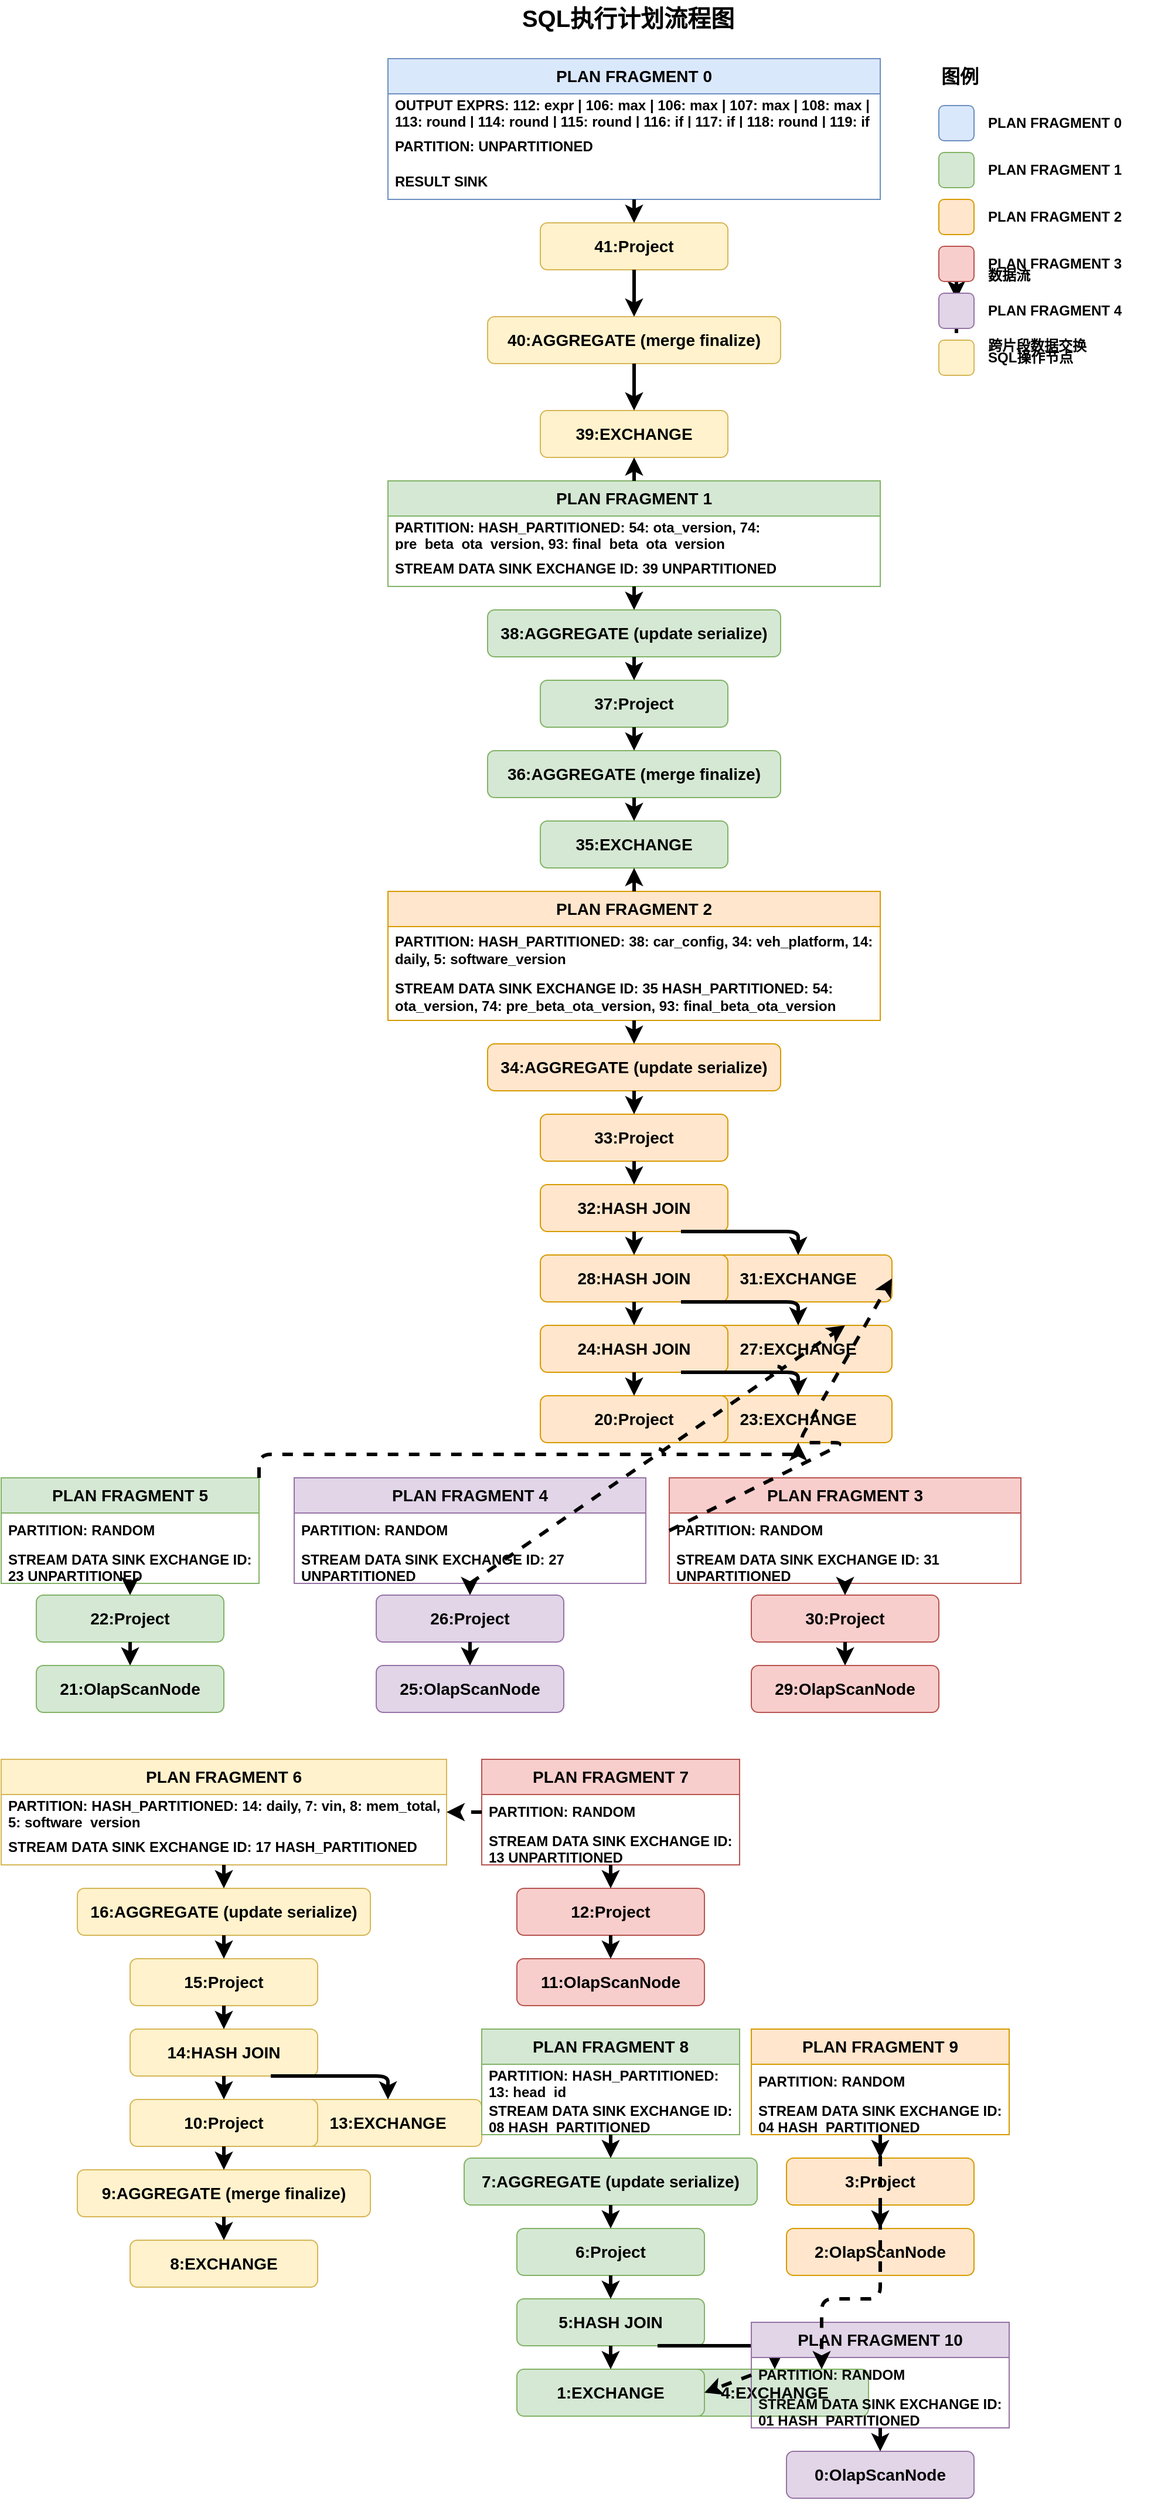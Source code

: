 <mxfile>
    <diagram id="sql_execution_plan" name="SQL执行计划">
        <mxGraphModel dx="1386" dy="815" grid="1" gridSize="10" guides="1" tooltips="1" connect="1" arrows="1" fold="1" page="1" pageScale="1" pageWidth="1169" pageHeight="1654" math="0" shadow="0">
            <root>
                <mxCell id="0"/>
                <mxCell id="1" parent="0"/>
                
                <!-- 标题 -->
                <mxCell id="title" value="&lt;b&gt;&lt;font style=&quot;font-size: 20px;&quot;&gt;SQL执行计划流程图&lt;/font&gt;&lt;/b&gt;" style="text;html=1;strokeColor=none;fillColor=none;align=center;verticalAlign=middle;whiteSpace=wrap;rounded=0;" vertex="1" parent="1">
                    <mxGeometry x="470" y="20" width="230" height="30" as="geometry"/>
                </mxCell>
                
                <!-- PLAN FRAGMENT 0 -->
                <mxCell id="fragment0" value="&lt;b&gt;PLAN FRAGMENT 0&lt;/b&gt;" style="swimlane;fontStyle=1;childLayout=stackLayout;horizontal=1;startSize=30;horizontalStack=0;resizeParent=1;resizeParentMax=0;resizeLast=0;collapsible=0;marginBottom=0;whiteSpace=wrap;html=1;fillColor=#dae8fc;strokeColor=#6c8ebf;fontSize=14;" vertex="1" parent="1">
                    <mxGeometry x="380" y="70" width="420" height="120" as="geometry"/>
                </mxCell>
                
                <mxCell id="fragment0_output" value="&lt;b&gt;OUTPUT EXPRS:&lt;/b&gt; 112: expr | 106: max | 106: max | 107: max | 108: max | 113: round | 114: round | 115: round | 116: if | 117: if | 118: round | 119: if | 120: if | 121: round | 122: expr" style="text;strokeColor=none;fillColor=none;align=left;verticalAlign=middle;spacingLeft=4;spacingRight=4;overflow=hidden;points=[[0,0.5],[1,0.5]];portConstraint=eastwest;rotatable=0;whiteSpace=wrap;html=1;fontSize=12;fontStyle=1" vertex="1" parent="fragment0">
                    <mxGeometry y="30" width="420" height="30" as="geometry"/>
                </mxCell>
                
                <mxCell id="fragment0_partition" value="&lt;b&gt;PARTITION:&lt;/b&gt; UNPARTITIONED" style="text;strokeColor=none;fillColor=none;align=left;verticalAlign=middle;spacingLeft=4;spacingRight=4;overflow=hidden;points=[[0,0.5],[1,0.5]];portConstraint=eastwest;rotatable=0;whiteSpace=wrap;html=1;fontSize=12;fontStyle=1" vertex="1" parent="fragment0">
                    <mxGeometry y="60" width="420" height="30" as="geometry"/>
                </mxCell>
                
                <mxCell id="fragment0_sink" value="&lt;b&gt;RESULT SINK&lt;/b&gt;" style="text;strokeColor=none;fillColor=none;align=left;verticalAlign=middle;spacingLeft=4;spacingRight=4;overflow=hidden;points=[[0,0.5],[1,0.5]];portConstraint=eastwest;rotatable=0;whiteSpace=wrap;html=1;fontSize=12;fontStyle=1" vertex="1" parent="fragment0">
                    <mxGeometry y="90" width="420" height="30" as="geometry"/>
                </mxCell>
                
                <!-- 节点41: Project -->
                <mxCell id="node41" value="41:Project" style="rounded=1;whiteSpace=wrap;html=1;fillColor=#fff2cc;strokeColor=#d6b656;fontSize=14;fontStyle=1" vertex="1" parent="1">
                    <mxGeometry x="510" y="210" width="160" height="40" as="geometry"/>
                </mxCell>
                
                <!-- 节点40: AGGREGATE -->
                <mxCell id="node40" value="40:AGGREGATE (merge finalize)" style="rounded=1;whiteSpace=wrap;html=1;fillColor=#fff2cc;strokeColor=#d6b656;fontSize=14;fontStyle=1" vertex="1" parent="1">
                    <mxGeometry x="465" y="290" width="250" height="40" as="geometry"/>
                </mxCell>
                
                <!-- 节点39: EXCHANGE -->
                <mxCell id="node39" value="39:EXCHANGE" style="rounded=1;whiteSpace=wrap;html=1;fillColor=#fff2cc;strokeColor=#d6b656;fontSize=14;fontStyle=1" vertex="1" parent="1">
                    <mxGeometry x="510" y="370" width="160" height="40" as="geometry"/>
                </mxCell>
                
                <!-- Fragment 0 连接 -->
                <mxCell id="fragment0_to_node41" value="" style="endArrow=classic;html=1;rounded=1;exitX=0.5;exitY=1;exitDx=0;exitDy=0;entryX=0.5;entryY=0;entryDx=0;entryDy=0;strokeWidth=3;jumpStyle=arc;jumpSize=6;" edge="1" parent="1" source="fragment0_sink" target="node41">
                    <mxGeometry width="50" height="50" relative="1" as="geometry">
                        <mxPoint x="550" y="200" as="sourcePoint"/>
                        <mxPoint x="600" y="150" as="targetPoint"/>
                    </mxGeometry>
                </mxCell>
                
                <mxCell id="node41_to_node40" value="" style="endArrow=classic;html=1;rounded=1;exitX=0.5;exitY=1;exitDx=0;exitDy=0;entryX=0.5;entryY=0;entryDx=0;entryDy=0;strokeWidth=3;jumpStyle=arc;jumpSize=6;" edge="1" parent="1" source="node41" target="node40">
                    <mxGeometry width="50" height="50" relative="1" as="geometry">
                        <mxPoint x="550" y="350" as="sourcePoint"/>
                        <mxPoint x="600" y="300" as="targetPoint"/>
                    </mxGeometry>
                </mxCell>
                
                <mxCell id="node40_to_node39" value="" style="endArrow=classic;html=1;rounded=1;exitX=0.5;exitY=1;exitDx=0;exitDy=0;entryX=0.5;entryY=0;entryDx=0;entryDy=0;strokeWidth=3;jumpStyle=arc;jumpSize=6;" edge="1" parent="1" source="node40" target="node39">
                    <mxGeometry width="50" height="50" relative="1" as="geometry">
                        <mxPoint x="550" y="350" as="sourcePoint"/>
                        <mxPoint x="600" y="300" as="targetPoint"/>
                    </mxGeometry>
                </mxCell>
                
                <!-- PLAN FRAGMENT 1 -->
                <mxCell id="fragment1" value="&lt;b&gt;PLAN FRAGMENT 1&lt;/b&gt;" style="swimlane;fontStyle=1;childLayout=stackLayout;horizontal=1;startSize=30;horizontalStack=0;resizeParent=1;resizeParentMax=0;resizeLast=0;collapsible=0;marginBottom=0;whiteSpace=wrap;html=1;fillColor=#d5e8d4;strokeColor=#82b366;fontSize=14;" vertex="1" parent="1">
                    <mxGeometry x="380" y="430" width="420" height="90" as="geometry"/>
                </mxCell>
                
                <mxCell id="fragment1_partition" value="&lt;b&gt;PARTITION:&lt;/b&gt; HASH_PARTITIONED: 54: ota_version, 74: pre_beta_ota_version, 93: final_beta_ota_version" style="text;strokeColor=none;fillColor=none;align=left;verticalAlign=middle;spacingLeft=4;spacingRight=4;overflow=hidden;points=[[0,0.5],[1,0.5]];portConstraint=eastwest;rotatable=0;whiteSpace=wrap;html=1;fontSize=12;fontStyle=1" vertex="1" parent="fragment1">
                    <mxGeometry y="30" width="420" height="30" as="geometry"/>
                </mxCell>
                
                <mxCell id="fragment1_sink" value="&lt;b&gt;STREAM DATA SINK EXCHANGE ID:&lt;/b&gt; 39 UNPARTITIONED" style="text;strokeColor=none;fillColor=none;align=left;verticalAlign=middle;spacingLeft=4;spacingRight=4;overflow=hidden;points=[[0,0.5],[1,0.5]];portConstraint=eastwest;rotatable=0;whiteSpace=wrap;html=1;fontSize=12;fontStyle=1" vertex="1" parent="fragment1">
                    <mxGeometry y="60" width="420" height="30" as="geometry"/>
                </mxCell>
                
                <!-- 节点38: AGGREGATE -->
                <mxCell id="node38" value="38:AGGREGATE (update serialize)" style="rounded=1;whiteSpace=wrap;html=1;fillColor=#d5e8d4;strokeColor=#82b366;fontSize=14;fontStyle=1" vertex="1" parent="1">
                    <mxGeometry x="465" y="540" width="250" height="40" as="geometry"/>
                </mxCell>
                
                <!-- 节点37: Project -->
                <mxCell id="node37" value="37:Project" style="rounded=1;whiteSpace=wrap;html=1;fillColor=#d5e8d4;strokeColor=#82b366;fontSize=14;fontStyle=1" vertex="1" parent="1">
                    <mxGeometry x="510" y="600" width="160" height="40" as="geometry"/>
                </mxCell>
                
                <!-- 节点36: AGGREGATE -->
                <mxCell id="node36" value="36:AGGREGATE (merge finalize)" style="rounded=1;whiteSpace=wrap;html=1;fillColor=#d5e8d4;strokeColor=#82b366;fontSize=14;fontStyle=1" vertex="1" parent="1">
                    <mxGeometry x="465" y="660" width="250" height="40" as="geometry"/>
                </mxCell>
                
                <!-- 节点35: EXCHANGE -->
                <mxCell id="node35" value="35:EXCHANGE" style="rounded=1;whiteSpace=wrap;html=1;fillColor=#d5e8d4;strokeColor=#82b366;fontSize=14;fontStyle=1" vertex="1" parent="1">
                    <mxGeometry x="510" y="720" width="160" height="40" as="geometry"/>
                </mxCell>
                
                <!-- Fragment 1 连接 -->
                <mxCell id="fragment1_to_node38" value="" style="endArrow=classic;html=1;rounded=1;exitX=0.5;exitY=1;exitDx=0;exitDy=0;entryX=0.5;entryY=0;entryDx=0;entryDy=0;strokeWidth=3;jumpStyle=arc;jumpSize=6;" edge="1" parent="1" source="fragment1_sink" target="node38">
                    <mxGeometry width="50" height="50" relative="1" as="geometry">
                        <mxPoint x="550" y="550" as="sourcePoint"/>
                        <mxPoint x="600" y="500" as="targetPoint"/>
                    </mxGeometry>
                </mxCell>
                
                <mxCell id="node38_to_node37" value="" style="endArrow=classic;html=1;rounded=1;exitX=0.5;exitY=1;exitDx=0;exitDy=0;entryX=0.5;entryY=0;entryDx=0;entryDy=0;strokeWidth=3;jumpStyle=arc;jumpSize=6;" edge="1" parent="1" source="node38" target="node37">
                    <mxGeometry width="50" height="50" relative="1" as="geometry">
                        <mxPoint x="550" y="650" as="sourcePoint"/>
                        <mxPoint x="600" y="600" as="targetPoint"/>
                    </mxGeometry>
                </mxCell>
                
                <mxCell id="node37_to_node36" value="" style="endArrow=classic;html=1;rounded=1;exitX=0.5;exitY=1;exitDx=0;exitDy=0;entryX=0.5;entryY=0;entryDx=0;entryDy=0;strokeWidth=3;jumpStyle=arc;jumpSize=6;" edge="1" parent="1" source="node37" target="node36">
                    <mxGeometry width="50" height="50" relative="1" as="geometry">
                        <mxPoint x="550" y="650" as="sourcePoint"/>
                        <mxPoint x="600" y="600" as="targetPoint"/>
                    </mxGeometry>
                </mxCell>
                
                <mxCell id="node36_to_node35" value="" style="endArrow=classic;html=1;rounded=1;exitX=0.5;exitY=1;exitDx=0;exitDy=0;entryX=0.5;entryY=0;entryDx=0;entryDy=0;strokeWidth=3;jumpStyle=arc;jumpSize=6;" edge="1" parent="1" source="node36" target="node35">
                    <mxGeometry width="50" height="50" relative="1" as="geometry">
                        <mxPoint x="550" y="650" as="sourcePoint"/>
                        <mxPoint x="600" y="600" as="targetPoint"/>
                    </mxGeometry>
                </mxCell>
                
                <!-- PLAN FRAGMENT 2 -->
                <mxCell id="fragment2" value="&lt;b&gt;PLAN FRAGMENT 2&lt;/b&gt;" style="swimlane;fontStyle=1;childLayout=stackLayout;horizontal=1;startSize=30;horizontalStack=0;resizeParent=1;resizeParentMax=0;resizeLast=0;collapsible=0;marginBottom=0;whiteSpace=wrap;html=1;fillColor=#ffe6cc;strokeColor=#d79b00;fontSize=14;" vertex="1" parent="1">
                    <mxGeometry x="380" y="780" width="420" height="110" as="geometry"/>
                </mxCell>
                
                <mxCell id="fragment2_partition" value="&lt;b&gt;PARTITION:&lt;/b&gt; HASH_PARTITIONED: 38: car_config, 34: veh_platform, 14: daily, 5: software_version" style="text;strokeColor=none;fillColor=none;align=left;verticalAlign=middle;spacingLeft=4;spacingRight=4;overflow=hidden;points=[[0,0.5],[1,0.5]];portConstraint=eastwest;rotatable=0;whiteSpace=wrap;html=1;fontSize=12;fontStyle=1" vertex="1" parent="fragment2">
                    <mxGeometry y="30" width="420" height="40" as="geometry"/>
                </mxCell>
                
                <mxCell id="fragment2_sink" value="&lt;b&gt;STREAM DATA SINK EXCHANGE ID:&lt;/b&gt; 35 HASH_PARTITIONED: 54: ota_version, 74: pre_beta_ota_version, 93: final_beta_ota_version" style="text;strokeColor=none;fillColor=none;align=left;verticalAlign=middle;spacingLeft=4;spacingRight=4;overflow=hidden;points=[[0,0.5],[1,0.5]];portConstraint=eastwest;rotatable=0;whiteSpace=wrap;html=1;fontSize=12;fontStyle=1" vertex="1" parent="fragment2">
                    <mxGeometry y="70" width="420" height="40" as="geometry"/>
                </mxCell>
                
                <!-- 节点34: AGGREGATE -->
                <mxCell id="node34" value="34:AGGREGATE (update serialize)" style="rounded=1;whiteSpace=wrap;html=1;fillColor=#ffe6cc;strokeColor=#d79b00;fontSize=14;fontStyle=1" vertex="1" parent="1">
                    <mxGeometry x="465" y="910" width="250" height="40" as="geometry"/>
                </mxCell>
                
                <!-- 节点33: Project -->
                <mxCell id="node33" value="33:Project" style="rounded=1;whiteSpace=wrap;html=1;fillColor=#ffe6cc;strokeColor=#d79b00;fontSize=14;fontStyle=1" vertex="1" parent="1">
                    <mxGeometry x="510" y="970" width="160" height="40" as="geometry"/>
                </mxCell>
                
                <!-- 节点32: HASH JOIN -->
                <mxCell id="node32" value="32:HASH JOIN" style="rounded=1;whiteSpace=wrap;html=1;fillColor=#ffe6cc;strokeColor=#d79b00;fontSize=14;fontStyle=1" vertex="1" parent="1">
                    <mxGeometry x="510" y="1030" width="160" height="40" as="geometry"/>
                </mxCell>
                
                <!-- Fragment 2 连接 -->
                <mxCell id="fragment2_to_node34" value="" style="endArrow=classic;html=1;rounded=1;exitX=0.5;exitY=1;exitDx=0;exitDy=0;entryX=0.5;entryY=0;entryDx=0;entryDy=0;strokeWidth=3;jumpStyle=arc;jumpSize=6;" edge="1" parent="1" source="fragment2_sink" target="node34">
                    <mxGeometry width="50" height="50" relative="1" as="geometry">
                        <mxPoint x="550" y="900" as="sourcePoint"/>
                        <mxPoint x="600" y="850" as="targetPoint"/>
                    </mxGeometry>
                </mxCell>
                
                <mxCell id="node34_to_node33" value="" style="endArrow=classic;html=1;rounded=1;exitX=0.5;exitY=1;exitDx=0;exitDy=0;entryX=0.5;entryY=0;entryDx=0;entryDy=0;strokeWidth=3;jumpStyle=arc;jumpSize=6;" edge="1" parent="1" source="node34" target="node33">
                    <mxGeometry width="50" height="50" relative="1" as="geometry">
                        <mxPoint x="550" y="1000" as="sourcePoint"/>
                        <mxPoint x="600" y="950" as="targetPoint"/>
                    </mxGeometry>
                </mxCell>
                
                <mxCell id="node33_to_node32" value="" style="endArrow=classic;html=1;rounded=1;exitX=0.5;exitY=1;exitDx=0;exitDy=0;entryX=0.5;entryY=0;entryDx=0;entryDy=0;strokeWidth=3;jumpStyle=arc;jumpSize=6;" edge="1" parent="1" source="node33" target="node32">
                    <mxGeometry width="50" height="50" relative="1" as="geometry">
                        <mxPoint x="550" y="1000" as="sourcePoint"/>
                        <mxPoint x="600" y="950" as="targetPoint"/>
                    </mxGeometry>
                </mxCell>
                
                <!-- 节点31: EXCHANGE -->
                <mxCell id="node31" value="31:EXCHANGE" style="rounded=1;whiteSpace=wrap;html=1;fillColor=#ffe6cc;strokeColor=#d79b00;fontSize=14;fontStyle=1" vertex="1" parent="1">
                    <mxGeometry x="650" y="1090" width="160" height="40" as="geometry"/>
                </mxCell>
                
                <!-- 节点28: HASH JOIN -->
                <mxCell id="node28" value="28:HASH JOIN" style="rounded=1;whiteSpace=wrap;html=1;fillColor=#ffe6cc;strokeColor=#d79b00;fontSize=14;fontStyle=1" vertex="1" parent="1">
                    <mxGeometry x="510" y="1090" width="160" height="40" as="geometry"/>
                </mxCell>
                
                <mxCell id="node32_to_node28" value="" style="endArrow=classic;html=1;rounded=1;exitX=0.5;exitY=1;exitDx=0;exitDy=0;entryX=0.5;entryY=0;entryDx=0;entryDy=0;strokeWidth=3;jumpStyle=arc;jumpSize=6;" edge="1" parent="1" source="node32" target="node28">
                    <mxGeometry width="50" height="50" relative="1" as="geometry">
                        <mxPoint x="550" y="1000" as="sourcePoint"/>
                        <mxPoint x="600" y="950" as="targetPoint"/>
                    </mxGeometry>
                </mxCell>
                
                <mxCell id="node32_to_node31" value="" style="endArrow=classic;html=1;rounded=1;exitX=0.75;exitY=1;exitDx=0;exitDy=0;entryX=0.5;entryY=0;entryDx=0;entryDy=0;strokeWidth=3;jumpStyle=arc;jumpSize=6;" edge="1" parent="1" source="node32" target="node31">
                    <mxGeometry width="50" height="50" relative="1" as="geometry">
                        <mxPoint x="550" y="1100" as="sourcePoint"/>
                        <mxPoint x="600" y="1050" as="targetPoint"/>
                        <Array as="points">
                            <mxPoint x="630" y="1070"/>
                            <mxPoint x="730" y="1070"/>
                        </Array>
                    </mxGeometry>
                </mxCell>
                
                <!-- 节点27: EXCHANGE -->
                <mxCell id="node27" value="27:EXCHANGE" style="rounded=1;whiteSpace=wrap;html=1;fillColor=#ffe6cc;strokeColor=#d79b00;fontSize=14;fontStyle=1" vertex="1" parent="1">
                    <mxGeometry x="650" y="1150" width="160" height="40" as="geometry"/>
                </mxCell>
                
                <!-- 节点24: HASH JOIN -->
                <mxCell id="node24" value="24:HASH JOIN" style="rounded=1;whiteSpace=wrap;html=1;fillColor=#ffe6cc;strokeColor=#d79b00;fontSize=14;fontStyle=1" vertex="1" parent="1">
                    <mxGeometry x="510" y="1150" width="160" height="40" as="geometry"/>
                </mxCell>
                
                <mxCell id="node28_to_node24" value="" style="endArrow=classic;html=1;rounded=1;exitX=0.5;exitY=1;exitDx=0;exitDy=0;entryX=0.5;entryY=0;entryDx=0;entryDy=0;strokeWidth=3;jumpStyle=arc;jumpSize=6;" edge="1" parent="1" source="node28" target="node24">
                    <mxGeometry width="50" height="50" relative="1" as="geometry">
                        <mxPoint x="550" y="1100" as="sourcePoint"/>
                        <mxPoint x="600" y="1050" as="targetPoint"/>
                    </mxGeometry>
                </mxCell>
                
                <mxCell id="node28_to_node27" value="" style="endArrow=classic;html=1;rounded=1;exitX=0.75;exitY=1;exitDx=0;exitDy=0;entryX=0.5;entryY=0;entryDx=0;entryDy=0;strokeWidth=3;jumpStyle=arc;jumpSize=6;" edge="1" parent="1" source="node28" target="node27">
                    <mxGeometry width="50" height="50" relative="1" as="geometry">
                        <mxPoint x="550" y="1200" as="sourcePoint"/>
                        <mxPoint x="600" y="1150" as="targetPoint"/>
                        <Array as="points">
                            <mxPoint x="630" y="1130"/>
                            <mxPoint x="730" y="1130"/>
                        </Array>
                    </mxGeometry>
                </mxCell>
                
                <!-- 节点23: EXCHANGE -->
                <mxCell id="node23" value="23:EXCHANGE" style="rounded=1;whiteSpace=wrap;html=1;fillColor=#ffe6cc;strokeColor=#d79b00;fontSize=14;fontStyle=1" vertex="1" parent="1">
                    <mxGeometry x="650" y="1210" width="160" height="40" as="geometry"/>
                </mxCell>
                
                <mxCell id="node24_to_node23" value="" style="endArrow=classic;html=1;rounded=1;exitX=0.75;exitY=1;exitDx=0;exitDy=0;entryX=0.5;entryY=0;entryDx=0;entryDy=0;strokeWidth=3;jumpStyle=arc;jumpSize=6;" edge="1" parent="1" source="node24" target="node23">
                    <mxGeometry width="50" height="50" relative="1" as="geometry">
                        <mxPoint x="550" y="1300" as="sourcePoint"/>
                        <mxPoint x="600" y="1250" as="targetPoint"/>
                        <Array as="points">
                            <mxPoint x="630" y="1190"/>
                            <mxPoint x="730" y="1190"/>
                        </Array>
                    </mxGeometry>
                </mxCell>
                
                <!-- 节点20: Project -->
                <mxCell id="node20" value="20:Project" style="rounded=1;whiteSpace=wrap;html=1;fillColor=#ffe6cc;strokeColor=#d79b00;fontSize=14;fontStyle=1" vertex="1" parent="1">
                    <mxGeometry x="510" y="1210" width="160" height="40" as="geometry"/>
                </mxCell>
                
                <mxCell id="node24_to_node20" value="" style="endArrow=classic;html=1;rounded=1;exitX=0.5;exitY=1;exitDx=0;exitDy=0;entryX=0.5;entryY=0;entryDx=0;entryDy=0;strokeWidth=3;jumpStyle=arc;jumpSize=6;" edge="1" parent="1" source="node24" target="node20">
                    <mxGeometry width="50" height="50" relative="1" as="geometry">
                        <mxPoint x="550" y="1240" as="sourcePoint"/>
                        <mxPoint x="600" y="1190" as="targetPoint"/>
                    </mxGeometry>
                </mxCell>
                
                <!-- 数据交换连接 -->
                <mxCell id="frag1_to_frag0" value="" style="endArrow=classic;html=1;rounded=1;exitX=0.5;exitY=0;exitDx=0;exitDy=0;entryX=0.5;entryY=1;entryDx=0;entryDy=0;strokeWidth=3;jumpStyle=arc;jumpSize=6;dashed=1;" edge="1" parent="1" source="fragment1" target="node39">
                    <mxGeometry width="50" height="50" relative="1" as="geometry">
                        <mxPoint x="550" y="530" as="sourcePoint"/>
                        <mxPoint x="600" y="480" as="targetPoint"/>
                    </mxGeometry>
                </mxCell>
                
                <mxCell id="frag2_to_frag1" value="" style="endArrow=classic;html=1;rounded=1;exitX=0.5;exitY=0;exitDx=0;exitDy=0;entryX=0.5;entryY=1;entryDx=0;entryDy=0;strokeWidth=3;jumpStyle=arc;jumpSize=6;dashed=1;" edge="1" parent="1" source="fragment2" target="node35">
                    <mxGeometry width="50" height="50" relative="1" as="geometry">
                        <mxPoint x="550" y="830" as="sourcePoint"/>
                        <mxPoint x="600" y="780" as="targetPoint"/>
                    </mxGeometry>
                </mxCell>
                
                <!-- 图例 -->
                <mxCell id="legend" value="&lt;b&gt;图例&lt;/b&gt;" style="text;html=1;strokeColor=none;fillColor=none;align=left;verticalAlign=middle;whiteSpace=wrap;rounded=0;fontSize=16;" vertex="1" parent="1">
                    <mxGeometry x="850" y="70" width="80" height="30" as="geometry"/>
                </mxCell>
                
                <mxCell id="legend1" value="" style="rounded=1;whiteSpace=wrap;html=1;fillColor=#dae8fc;strokeColor=#6c8ebf;fontSize=14;" vertex="1" parent="1">
                    <mxGeometry x="850" y="110" width="30" height="30" as="geometry"/>
                </mxCell>
                
                <mxCell id="legend1_text" value="&lt;b&gt;PLAN FRAGMENT 0&lt;/b&gt;" style="text;html=1;strokeColor=none;fillColor=none;align=left;verticalAlign=middle;whiteSpace=wrap;rounded=0;fontSize=12;" vertex="1" parent="1">
                    <mxGeometry x="890" y="110" width="140" height="30" as="geometry"/>
                </mxCell>
                
                <mxCell id="legend2" value="" style="rounded=1;whiteSpace=wrap;html=1;fillColor=#d5e8d4;strokeColor=#82b366;fontSize=14;" vertex="1" parent="1">
                    <mxGeometry x="850" y="150" width="30" height="30" as="geometry"/>
                </mxCell>
                
                <mxCell id="legend2_text" value="&lt;b&gt;PLAN FRAGMENT 1&lt;/b&gt;" style="text;html=1;strokeColor=none;fillColor=none;align=left;verticalAlign=middle;whiteSpace=wrap;rounded=0;fontSize=12;" vertex="1" parent="1">
                    <mxGeometry x="890" y="150" width="140" height="30" as="geometry"/>
                </mxCell>
                
                <mxCell id="legend3" value="" style="rounded=1;whiteSpace=wrap;html=1;fillColor=#ffe6cc;strokeColor=#d79b00;fontSize=14;" vertex="1" parent="1">
                    <mxGeometry x="850" y="190" width="30" height="30" as="geometry"/>
                </mxCell>
                
                <mxCell id="legend3_text" value="&lt;b&gt;PLAN FRAGMENT 2&lt;/b&gt;" style="text;html=1;strokeColor=none;fillColor=none;align=left;verticalAlign=middle;whiteSpace=wrap;rounded=0;fontSize=12;" vertex="1" parent="1">
                    <mxGeometry x="890" y="190" width="140" height="30" as="geometry"/>
                </mxCell>
                
                <mxCell id="legend4" value="" style="endArrow=classic;html=1;rounded=1;strokeWidth=3;jumpStyle=arc;jumpSize=6;" edge="1" parent="1">
                    <mxGeometry width="50" height="50" relative="1" as="geometry">
                        <mxPoint x="865" y="235" as="sourcePoint"/>
                        <mxPoint x="865" y="275" as="targetPoint"/>
                    </mxGeometry>
                </mxCell>
                
                <mxCell id="legend4_text" value="&lt;b&gt;数据流&lt;/b&gt;" style="text;html=1;strokeColor=none;fillColor=none;align=left;verticalAlign=middle;whiteSpace=wrap;rounded=0;fontSize=12;" vertex="1" parent="1">
                    <mxGeometry x="890" y="240" width="140" height="30" as="geometry"/>
                </mxCell>
                
                <mxCell id="legend5" value="" style="endArrow=classic;html=1;rounded=1;strokeWidth=3;jumpStyle=arc;jumpSize=6;dashed=1;" edge="1" parent="1">
                    <mxGeometry width="50" height="50" relative="1" as="geometry">
                        <mxPoint x="865" y="295" as="sourcePoint"/>
                        <mxPoint x="865" y="335" as="targetPoint"/>
                    </mxGeometry>
                </mxCell>
                
                <mxCell id="legend5_text" value="&lt;b&gt;跨片段数据交换&lt;/b&gt;" style="text;html=1;strokeColor=none;fillColor=none;align=left;verticalAlign=middle;whiteSpace=wrap;rounded=0;fontSize=12;" vertex="1" parent="1">
                    <mxGeometry x="890" y="300" width="140" height="30" as="geometry"/>
                </mxCell>
                
                <!-- PLAN FRAGMENT 3 -->
                <mxCell id="fragment3" value="&lt;b&gt;PLAN FRAGMENT 3&lt;/b&gt;" style="swimlane;fontStyle=1;childLayout=stackLayout;horizontal=1;startSize=30;horizontalStack=0;resizeParent=1;resizeParentMax=0;resizeLast=0;collapsible=0;marginBottom=0;whiteSpace=wrap;html=1;fillColor=#f8cecc;strokeColor=#b85450;fontSize=14;" vertex="1" parent="1">
                    <mxGeometry x="620" y="1280" width="300" height="90" as="geometry"/>
                </mxCell>
                
                <mxCell id="fragment3_partition" value="&lt;b&gt;PARTITION:&lt;/b&gt; RANDOM" style="text;strokeColor=none;fillColor=none;align=left;verticalAlign=middle;spacingLeft=4;spacingRight=4;overflow=hidden;points=[[0,0.5],[1,0.5]];portConstraint=eastwest;rotatable=0;whiteSpace=wrap;html=1;fontSize=12;fontStyle=1" vertex="1" parent="fragment3">
                    <mxGeometry y="30" width="300" height="30" as="geometry"/>
                </mxCell>
                
                <mxCell id="fragment3_sink" value="&lt;b&gt;STREAM DATA SINK EXCHANGE ID:&lt;/b&gt; 31 UNPARTITIONED" style="text;strokeColor=none;fillColor=none;align=left;verticalAlign=middle;spacingLeft=4;spacingRight=4;overflow=hidden;points=[[0,0.5],[1,0.5]];portConstraint=eastwest;rotatable=0;whiteSpace=wrap;html=1;fontSize=12;fontStyle=1" vertex="1" parent="fragment3">
                    <mxGeometry y="60" width="300" height="30" as="geometry"/>
                </mxCell>
                
                <!-- 节点30: Project -->
                <mxCell id="node30" value="30:Project" style="rounded=1;whiteSpace=wrap;html=1;fillColor=#f8cecc;strokeColor=#b85450;fontSize=14;fontStyle=1" vertex="1" parent="1">
                    <mxGeometry x="690" y="1380" width="160" height="40" as="geometry"/>
                </mxCell>
                
                <!-- 节点29: OlapScanNode -->
                <mxCell id="node29" value="29:OlapScanNode" style="rounded=1;whiteSpace=wrap;html=1;fillColor=#f8cecc;strokeColor=#b85450;fontSize=14;fontStyle=1" vertex="1" parent="1">
                    <mxGeometry x="690" y="1440" width="160" height="40" as="geometry"/>
                </mxCell>
                
                <!-- Fragment 3 连接 -->
                <mxCell id="fragment3_to_node30" value="" style="endArrow=classic;html=1;rounded=1;exitX=0.5;exitY=1;exitDx=0;exitDy=0;entryX=0.5;entryY=0;entryDx=0;entryDy=0;strokeWidth=3;jumpStyle=arc;jumpSize=6;" edge="1" parent="1" source="fragment3_sink" target="node30">
                    <mxGeometry width="50" height="50" relative="1" as="geometry">
                        <mxPoint x="770" y="1380" as="sourcePoint"/>
                        <mxPoint x="820" y="1330" as="targetPoint"/>
                    </mxGeometry>
                </mxCell>
                
                <mxCell id="node30_to_node29" value="" style="endArrow=classic;html=1;rounded=1;exitX=0.5;exitY=1;exitDx=0;exitDy=0;entryX=0.5;entryY=0;entryDx=0;entryDy=0;strokeWidth=3;jumpStyle=arc;jumpSize=6;" edge="1" parent="1" source="node30" target="node29">
                    <mxGeometry width="50" height="50" relative="1" as="geometry">
                        <mxPoint x="770" y="1440" as="sourcePoint"/>
                        <mxPoint x="820" y="1390" as="targetPoint"/>
                    </mxGeometry>
                </mxCell>
                
                <!-- PLAN FRAGMENT 4 -->
                <mxCell id="fragment4" value="&lt;b&gt;PLAN FRAGMENT 4&lt;/b&gt;" style="swimlane;fontStyle=1;childLayout=stackLayout;horizontal=1;startSize=30;horizontalStack=0;resizeParent=1;resizeParentMax=0;resizeLast=0;collapsible=0;marginBottom=0;whiteSpace=wrap;html=1;fillColor=#e1d5e7;strokeColor=#9673a6;fontSize=14;" vertex="1" parent="1">
                    <mxGeometry x="300" y="1280" width="300" height="90" as="geometry"/>
                </mxCell>
                
                <mxCell id="fragment4_partition" value="&lt;b&gt;PARTITION:&lt;/b&gt; RANDOM" style="text;strokeColor=none;fillColor=none;align=left;verticalAlign=middle;spacingLeft=4;spacingRight=4;overflow=hidden;points=[[0,0.5],[1,0.5]];portConstraint=eastwest;rotatable=0;whiteSpace=wrap;html=1;fontSize=12;fontStyle=1" vertex="1" parent="fragment4">
                    <mxGeometry y="30" width="300" height="30" as="geometry"/>
                </mxCell>
                
                <mxCell id="fragment4_sink" value="&lt;b&gt;STREAM DATA SINK EXCHANGE ID:&lt;/b&gt; 27 UNPARTITIONED" style="text;strokeColor=none;fillColor=none;align=left;verticalAlign=middle;spacingLeft=4;spacingRight=4;overflow=hidden;points=[[0,0.5],[1,0.5]];portConstraint=eastwest;rotatable=0;whiteSpace=wrap;html=1;fontSize=12;fontStyle=1" vertex="1" parent="fragment4">
                    <mxGeometry y="60" width="300" height="30" as="geometry"/>
                </mxCell>
                
                <!-- 节点26: Project -->
                <mxCell id="node26" value="26:Project" style="rounded=1;whiteSpace=wrap;html=1;fillColor=#e1d5e7;strokeColor=#9673a6;fontSize=14;fontStyle=1" vertex="1" parent="1">
                    <mxGeometry x="370" y="1380" width="160" height="40" as="geometry"/>
                </mxCell>
                
                <!-- 节点25: OlapScanNode -->
                <mxCell id="node25" value="25:OlapScanNode" style="rounded=1;whiteSpace=wrap;html=1;fillColor=#e1d5e7;strokeColor=#9673a6;fontSize=14;fontStyle=1" vertex="1" parent="1">
                    <mxGeometry x="370" y="1440" width="160" height="40" as="geometry"/>
                </mxCell>
                
                <!-- Fragment 4 连接 -->
                <mxCell id="fragment4_to_node26" value="" style="endArrow=classic;html=1;rounded=1;exitX=0.5;exitY=1;exitDx=0;exitDy=0;entryX=0.5;entryY=0;entryDx=0;entryDy=0;strokeWidth=3;jumpStyle=arc;jumpSize=6;" edge="1" parent="1" source="fragment4_sink" target="node26">
                    <mxGeometry width="50" height="50" relative="1" as="geometry">
                        <mxPoint x="450" y="1380" as="sourcePoint"/>
                        <mxPoint x="500" y="1330" as="targetPoint"/>
                    </mxGeometry>
                </mxCell>
                
                <mxCell id="node26_to_node25" value="" style="endArrow=classic;html=1;rounded=1;exitX=0.5;exitY=1;exitDx=0;exitDy=0;entryX=0.5;entryY=0;entryDx=0;entryDy=0;strokeWidth=3;jumpStyle=arc;jumpSize=6;" edge="1" parent="1" source="node26" target="node25">
                    <mxGeometry width="50" height="50" relative="1" as="geometry">
                        <mxPoint x="450" y="1440" as="sourcePoint"/>
                        <mxPoint x="500" y="1390" as="targetPoint"/>
                    </mxGeometry>
                </mxCell>
                
                <!-- PLAN FRAGMENT 5 -->
                <mxCell id="fragment5" value="&lt;b&gt;PLAN FRAGMENT 5&lt;/b&gt;" style="swimlane;fontStyle=1;childLayout=stackLayout;horizontal=1;startSize=30;horizontalStack=0;resizeParent=1;resizeParentMax=0;resizeLast=0;collapsible=0;marginBottom=0;whiteSpace=wrap;html=1;fillColor=#d5e8d4;strokeColor=#82b366;fontSize=14;" vertex="1" parent="1">
                    <mxGeometry x="50" y="1280" width="220" height="90" as="geometry"/>
                </mxCell>
                
                <mxCell id="fragment5_partition" value="&lt;b&gt;PARTITION:&lt;/b&gt; RANDOM" style="text;strokeColor=none;fillColor=none;align=left;verticalAlign=middle;spacingLeft=4;spacingRight=4;overflow=hidden;points=[[0,0.5],[1,0.5]];portConstraint=eastwest;rotatable=0;whiteSpace=wrap;html=1;fontSize=12;fontStyle=1" vertex="1" parent="fragment5">
                    <mxGeometry y="30" width="220" height="30" as="geometry"/>
                </mxCell>
                
                <mxCell id="fragment5_sink" value="&lt;b&gt;STREAM DATA SINK EXCHANGE ID:&lt;/b&gt; 23 UNPARTITIONED" style="text;strokeColor=none;fillColor=none;align=left;verticalAlign=middle;spacingLeft=4;spacingRight=4;overflow=hidden;points=[[0,0.5],[1,0.5]];portConstraint=eastwest;rotatable=0;whiteSpace=wrap;html=1;fontSize=12;fontStyle=1" vertex="1" parent="fragment5">
                    <mxGeometry y="60" width="220" height="30" as="geometry"/>
                </mxCell>
                
                <!-- 节点22: Project -->
                <mxCell id="node22" value="22:Project" style="rounded=1;whiteSpace=wrap;html=1;fillColor=#d5e8d4;strokeColor=#82b366;fontSize=14;fontStyle=1" vertex="1" parent="1">
                    <mxGeometry x="80" y="1380" width="160" height="40" as="geometry"/>
                </mxCell>
                
                <!-- 节点21: OlapScanNode -->
                <mxCell id="node21" value="21:OlapScanNode" style="rounded=1;whiteSpace=wrap;html=1;fillColor=#d5e8d4;strokeColor=#82b366;fontSize=14;fontStyle=1" vertex="1" parent="1">
                    <mxGeometry x="80" y="1440" width="160" height="40" as="geometry"/>
                </mxCell>
                
                <!-- Fragment 5 连接 -->
                <mxCell id="fragment5_to_node22" value="" style="endArrow=classic;html=1;rounded=1;exitX=0.5;exitY=1;exitDx=0;exitDy=0;entryX=0.5;entryY=0;entryDx=0;entryDy=0;strokeWidth=3;jumpStyle=arc;jumpSize=6;" edge="1" parent="1" source="fragment5_sink" target="node22">
                    <mxGeometry width="50" height="50" relative="1" as="geometry">
                        <mxPoint x="160" y="1380" as="sourcePoint"/>
                        <mxPoint x="210" y="1330" as="targetPoint"/>
                    </mxGeometry>
                </mxCell>
                
                <mxCell id="node22_to_node21" value="" style="endArrow=classic;html=1;rounded=1;exitX=0.5;exitY=1;exitDx=0;exitDy=0;entryX=0.5;entryY=0;entryDx=0;entryDy=0;strokeWidth=3;jumpStyle=arc;jumpSize=6;" edge="1" parent="1" source="node22" target="node21">
                    <mxGeometry width="50" height="50" relative="1" as="geometry">
                        <mxPoint x="160" y="1440" as="sourcePoint"/>
                        <mxPoint x="210" y="1390" as="targetPoint"/>
                    </mxGeometry>
                </mxCell>
                
                <!-- 数据交换连接 -->
                <mxCell id="frag3_to_frag2" value="" style="endArrow=classic;html=1;rounded=1;exitX=0;exitY=0.5;exitDx=0;exitDy=0;entryX=1;entryY=0.5;entryDx=0;entryDy=0;strokeWidth=3;jumpStyle=arc;jumpSize=6;dashed=1;" edge="1" parent="1" source="fragment3" target="node31">
                    <mxGeometry width="50" height="50" relative="1" as="geometry">
                        <mxPoint x="770" y="1280" as="sourcePoint"/>
                        <mxPoint x="820" y="1230" as="targetPoint"/>
                        <Array as="points">
                            <mxPoint x="770" y="1250"/>
                            <mxPoint x="730" y="1250"/>
                        </Array>
                    </mxGeometry>
                </mxCell>
                
                <mxCell id="frag4_to_frag2" value="" style="endArrow=classic;html=1;rounded=1;exitX=0.5;exitY=1;exitDx=0;exitDy=0;entryX=0.75;entryY=0;entryDx=0;entryDy=0;strokeWidth=3;jumpStyle=arc;jumpSize=6;dashed=1;" edge="1" parent="1" source="fragment4" target="node27">
                    <mxGeometry width="50" height="50" relative="1" as="geometry">
                        <mxPoint x="450" y="1280" as="sourcePoint"/>
                        <mxPoint x="500" y="1230" as="targetPoint"/>
                    </mxGeometry>
                </mxCell>
                
                <mxCell id="frag5_to_frag2" value="" style="endArrow=classic;html=1;rounded=1;exitX=1;exitY=0;exitDx=0;exitDy=0;entryX=0.5;entryY=1;entryDx=0;entryDy=0;strokeWidth=3;jumpStyle=arc;jumpSize=6;dashed=1;" edge="1" parent="1" source="fragment5" target="node23">
                    <mxGeometry width="50" height="50" relative="1" as="geometry">
                        <mxPoint x="160" y="1280" as="sourcePoint"/>
                        <mxPoint x="210" y="1230" as="targetPoint"/>
                        <Array as="points">
                            <mxPoint x="270" y="1260"/>
                            <mxPoint x="730" y="1260"/>
                        </Array>
                    </mxGeometry>
                </mxCell>
                
                <!-- 图例补充 -->
                <mxCell id="legend6" value="" style="rounded=1;whiteSpace=wrap;html=1;fillColor=#f8cecc;strokeColor=#b85450;fontSize=14;" vertex="1" parent="1">
                    <mxGeometry x="850" y="230" width="30" height="30" as="geometry"/>
                </mxCell>
                
                <mxCell id="legend6_text" value="&lt;b&gt;PLAN FRAGMENT 3&lt;/b&gt;" style="text;html=1;strokeColor=none;fillColor=none;align=left;verticalAlign=middle;whiteSpace=wrap;rounded=0;fontSize=12;" vertex="1" parent="1">
                    <mxGeometry x="890" y="230" width="140" height="30" as="geometry"/>
                </mxCell>
                
                <mxCell id="legend7" value="" style="rounded=1;whiteSpace=wrap;html=1;fillColor=#e1d5e7;strokeColor=#9673a6;fontSize=14;" vertex="1" parent="1">
                    <mxGeometry x="850" y="270" width="30" height="30" as="geometry"/>
                </mxCell>
                
                <mxCell id="legend7_text" value="&lt;b&gt;PLAN FRAGMENT 4&lt;/b&gt;" style="text;html=1;strokeColor=none;fillColor=none;align=left;verticalAlign=middle;whiteSpace=wrap;rounded=0;fontSize=12;" vertex="1" parent="1">
                    <mxGeometry x="890" y="270" width="140" height="30" as="geometry"/>
                </mxCell>
                
                <!-- PLAN FRAGMENT 6 -->
                <mxCell id="fragment6" value="&lt;b&gt;PLAN FRAGMENT 6&lt;/b&gt;" style="swimlane;fontStyle=1;childLayout=stackLayout;horizontal=1;startSize=30;horizontalStack=0;resizeParent=1;resizeParentMax=0;resizeLast=0;collapsible=0;marginBottom=0;whiteSpace=wrap;html=1;fillColor=#fff2cc;strokeColor=#d6b656;fontSize=14;" vertex="1" parent="1">
                    <mxGeometry x="50" y="1520" width="380" height="90" as="geometry"/>
                </mxCell>
                
                <mxCell id="fragment6_partition" value="&lt;b&gt;PARTITION:&lt;/b&gt; HASH_PARTITIONED: 14: daily, 7: vin, 8: mem_total, 5: software_version" style="text;strokeColor=none;fillColor=none;align=left;verticalAlign=middle;spacingLeft=4;spacingRight=4;overflow=hidden;points=[[0,0.5],[1,0.5]];portConstraint=eastwest;rotatable=0;whiteSpace=wrap;html=1;fontSize=12;fontStyle=1" vertex="1" parent="fragment6">
                    <mxGeometry y="30" width="380" height="30" as="geometry"/>
                </mxCell>
                
                <mxCell id="fragment6_sink" value="&lt;b&gt;STREAM DATA SINK EXCHANGE ID:&lt;/b&gt; 17 HASH_PARTITIONED" style="text;strokeColor=none;fillColor=none;align=left;verticalAlign=middle;spacingLeft=4;spacingRight=4;overflow=hidden;points=[[0,0.5],[1,0.5]];portConstraint=eastwest;rotatable=0;whiteSpace=wrap;html=1;fontSize=12;fontStyle=1" vertex="1" parent="fragment6">
                    <mxGeometry y="60" width="380" height="30" as="geometry"/>
                </mxCell>
                
                <!-- 节点16: AGGREGATE -->
                <mxCell id="node16" value="16:AGGREGATE (update serialize)" style="rounded=1;whiteSpace=wrap;html=1;fillColor=#fff2cc;strokeColor=#d6b656;fontSize=14;fontStyle=1" vertex="1" parent="1">
                    <mxGeometry x="115" y="1630" width="250" height="40" as="geometry"/>
                </mxCell>
                
                <!-- 节点15: Project -->
                <mxCell id="node15" value="15:Project" style="rounded=1;whiteSpace=wrap;html=1;fillColor=#fff2cc;strokeColor=#d6b656;fontSize=14;fontStyle=1" vertex="1" parent="1">
                    <mxGeometry x="160" y="1690" width="160" height="40" as="geometry"/>
                </mxCell>
                
                <!-- 节点14: HASH JOIN -->
                <mxCell id="node14" value="14:HASH JOIN" style="rounded=1;whiteSpace=wrap;html=1;fillColor=#fff2cc;strokeColor=#d6b656;fontSize=14;fontStyle=1" vertex="1" parent="1">
                    <mxGeometry x="160" y="1750" width="160" height="40" as="geometry"/>
                </mxCell>
                
                <!-- 节点13: EXCHANGE -->
                <mxCell id="node13" value="13:EXCHANGE" style="rounded=1;whiteSpace=wrap;html=1;fillColor=#fff2cc;strokeColor=#d6b656;fontSize=14;fontStyle=1" vertex="1" parent="1">
                    <mxGeometry x="300" y="1810" width="160" height="40" as="geometry"/>
                </mxCell>
                
                <!-- 节点10: Project -->
                <mxCell id="node10" value="10:Project" style="rounded=1;whiteSpace=wrap;html=1;fillColor=#fff2cc;strokeColor=#d6b656;fontSize=14;fontStyle=1" vertex="1" parent="1">
                    <mxGeometry x="160" y="1810" width="160" height="40" as="geometry"/>
                </mxCell>
                
                <!-- 节点9: AGGREGATE -->
                <mxCell id="node9" value="9:AGGREGATE (merge finalize)" style="rounded=1;whiteSpace=wrap;html=1;fillColor=#fff2cc;strokeColor=#d6b656;fontSize=14;fontStyle=1" vertex="1" parent="1">
                    <mxGeometry x="115" y="1870" width="250" height="40" as="geometry"/>
                </mxCell>
                
                <!-- 节点8: EXCHANGE -->
                <mxCell id="node8" value="8:EXCHANGE" style="rounded=1;whiteSpace=wrap;html=1;fillColor=#fff2cc;strokeColor=#d6b656;fontSize=14;fontStyle=1" vertex="1" parent="1">
                    <mxGeometry x="160" y="1930" width="160" height="40" as="geometry"/>
                </mxCell>
                
                <!-- Fragment 6 连接 -->
                <mxCell id="fragment6_to_node16" value="" style="endArrow=classic;html=1;rounded=1;exitX=0.5;exitY=1;exitDx=0;exitDy=0;entryX=0.5;entryY=0;entryDx=0;entryDy=0;strokeWidth=3;jumpStyle=arc;jumpSize=6;" edge="1" parent="1" source="fragment6_sink" target="node16">
                    <mxGeometry width="50" height="50" relative="1" as="geometry">
                        <mxPoint x="240" y="1630" as="sourcePoint"/>
                        <mxPoint x="290" y="1580" as="targetPoint"/>
                    </mxGeometry>
                </mxCell>
                
                <mxCell id="node16_to_node15" value="" style="endArrow=classic;html=1;rounded=1;exitX=0.5;exitY=1;exitDx=0;exitDy=0;entryX=0.5;entryY=0;entryDx=0;entryDy=0;strokeWidth=3;jumpStyle=arc;jumpSize=6;" edge="1" parent="1" source="node16" target="node15">
                    <mxGeometry width="50" height="50" relative="1" as="geometry">
                        <mxPoint x="240" y="1690" as="sourcePoint"/>
                        <mxPoint x="290" y="1640" as="targetPoint"/>
                    </mxGeometry>
                </mxCell>
                
                <mxCell id="node15_to_node14" value="" style="endArrow=classic;html=1;rounded=1;exitX=0.5;exitY=1;exitDx=0;exitDy=0;entryX=0.5;entryY=0;entryDx=0;entryDy=0;strokeWidth=3;jumpStyle=arc;jumpSize=6;" edge="1" parent="1" source="node15" target="node14">
                    <mxGeometry width="50" height="50" relative="1" as="geometry">
                        <mxPoint x="240" y="1750" as="sourcePoint"/>
                        <mxPoint x="290" y="1700" as="targetPoint"/>
                    </mxGeometry>
                </mxCell>
                
                <mxCell id="node14_to_node13" value="" style="endArrow=classic;html=1;rounded=1;exitX=0.75;exitY=1;exitDx=0;exitDy=0;entryX=0.5;entryY=0;entryDx=0;entryDy=0;strokeWidth=3;jumpStyle=arc;jumpSize=6;" edge="1" parent="1" source="node14" target="node13">
                    <mxGeometry width="50" height="50" relative="1" as="geometry">
                        <mxPoint x="240" y="1810" as="sourcePoint"/>
                        <mxPoint x="290" y="1760" as="targetPoint"/>
                        <Array as="points">
                            <mxPoint x="280" y="1790"/>
                            <mxPoint x="380" y="1790"/>
                        </Array>
                    </mxGeometry>
                </mxCell>
                
                <mxCell id="node14_to_node10" value="" style="endArrow=classic;html=1;rounded=1;exitX=0.5;exitY=1;exitDx=0;exitDy=0;entryX=0.5;entryY=0;entryDx=0;entryDy=0;strokeWidth=3;jumpStyle=arc;jumpSize=6;" edge="1" parent="1" source="node14" target="node10">
                    <mxGeometry width="50" height="50" relative="1" as="geometry">
                        <mxPoint x="240" y="1810" as="sourcePoint"/>
                        <mxPoint x="290" y="1760" as="targetPoint"/>
                    </mxGeometry>
                </mxCell>
                
                <mxCell id="node10_to_node9" value="" style="endArrow=classic;html=1;rounded=1;exitX=0.5;exitY=1;exitDx=0;exitDy=0;entryX=0.5;entryY=0;entryDx=0;entryDy=0;strokeWidth=3;jumpStyle=arc;jumpSize=6;" edge="1" parent="1" source="node10" target="node9">
                    <mxGeometry width="50" height="50" relative="1" as="geometry">
                        <mxPoint x="240" y="1870" as="sourcePoint"/>
                        <mxPoint x="290" y="1820" as="targetPoint"/>
                    </mxGeometry>
                </mxCell>
                
                <mxCell id="node9_to_node8" value="" style="endArrow=classic;html=1;rounded=1;exitX=0.5;exitY=1;exitDx=0;exitDy=0;entryX=0.5;entryY=0;entryDx=0;entryDy=0;strokeWidth=3;jumpStyle=arc;jumpSize=6;" edge="1" parent="1" source="node9" target="node8">
                    <mxGeometry width="50" height="50" relative="1" as="geometry">
                        <mxPoint x="240" y="1930" as="sourcePoint"/>
                        <mxPoint x="290" y="1880" as="targetPoint"/>
                    </mxGeometry>
                </mxCell>
                
                <!-- PLAN FRAGMENT 7 -->
                <mxCell id="fragment7" value="&lt;b&gt;PLAN FRAGMENT 7&lt;/b&gt;" style="swimlane;fontStyle=1;childLayout=stackLayout;horizontal=1;startSize=30;horizontalStack=0;resizeParent=1;resizeParentMax=0;resizeLast=0;collapsible=0;marginBottom=0;whiteSpace=wrap;html=1;fillColor=#f8cecc;strokeColor=#b85450;fontSize=14;" vertex="1" parent="1">
                    <mxGeometry x="460" y="1520" width="220" height="90" as="geometry"/>
                </mxCell>
                
                <mxCell id="fragment7_partition" value="&lt;b&gt;PARTITION:&lt;/b&gt; RANDOM" style="text;strokeColor=none;fillColor=none;align=left;verticalAlign=middle;spacingLeft=4;spacingRight=4;overflow=hidden;points=[[0,0.5],[1,0.5]];portConstraint=eastwest;rotatable=0;whiteSpace=wrap;html=1;fontSize=12;fontStyle=1" vertex="1" parent="fragment7">
                    <mxGeometry y="30" width="220" height="30" as="geometry"/>
                </mxCell>
                
                <mxCell id="fragment7_sink" value="&lt;b&gt;STREAM DATA SINK EXCHANGE ID:&lt;/b&gt; 13 UNPARTITIONED" style="text;strokeColor=none;fillColor=none;align=left;verticalAlign=middle;spacingLeft=4;spacingRight=4;overflow=hidden;points=[[0,0.5],[1,0.5]];portConstraint=eastwest;rotatable=0;whiteSpace=wrap;html=1;fontSize=12;fontStyle=1" vertex="1" parent="fragment7">
                    <mxGeometry y="60" width="220" height="30" as="geometry"/>
                </mxCell>
                
                <!-- 节点12: Project -->
                <mxCell id="node12" value="12:Project" style="rounded=1;whiteSpace=wrap;html=1;fillColor=#f8cecc;strokeColor=#b85450;fontSize=14;fontStyle=1" vertex="1" parent="1">
                    <mxGeometry x="490" y="1630" width="160" height="40" as="geometry"/>
                </mxCell>
                
                <!-- 节点11: OlapScanNode -->
                <mxCell id="node11" value="11:OlapScanNode" style="rounded=1;whiteSpace=wrap;html=1;fillColor=#f8cecc;strokeColor=#b85450;fontSize=14;fontStyle=1" vertex="1" parent="1">
                    <mxGeometry x="490" y="1690" width="160" height="40" as="geometry"/>
                </mxCell>
                
                <!-- Fragment 7 连接 -->
                <mxCell id="fragment7_to_node12" value="" style="endArrow=classic;html=1;rounded=1;exitX=0.5;exitY=1;exitDx=0;exitDy=0;entryX=0.5;entryY=0;entryDx=0;entryDy=0;strokeWidth=3;jumpStyle=arc;jumpSize=6;" edge="1" parent="1" source="fragment7_sink" target="node12">
                    <mxGeometry width="50" height="50" relative="1" as="geometry">
                        <mxPoint x="570" y="1630" as="sourcePoint"/>
                        <mxPoint x="620" y="1580" as="targetPoint"/>
                    </mxGeometry>
                </mxCell>
                
                <mxCell id="node12_to_node11" value="" style="endArrow=classic;html=1;rounded=1;exitX=0.5;exitY=1;exitDx=0;exitDy=0;entryX=0.5;entryY=0;entryDx=0;entryDy=0;strokeWidth=3;jumpStyle=arc;jumpSize=6;" edge="1" parent="1" source="node12" target="node11">
                    <mxGeometry width="50" height="50" relative="1" as="geometry">
                        <mxPoint x="570" y="1690" as="sourcePoint"/>
                        <mxPoint x="620" y="1640" as="targetPoint"/>
                    </mxGeometry>
                </mxCell>
                
                <!-- PLAN FRAGMENT 8 -->
                <mxCell id="fragment8" value="&lt;b&gt;PLAN FRAGMENT 8&lt;/b&gt;" style="swimlane;fontStyle=1;childLayout=stackLayout;horizontal=1;startSize=30;horizontalStack=0;resizeParent=1;resizeParentMax=0;resizeLast=0;collapsible=0;marginBottom=0;whiteSpace=wrap;html=1;fillColor=#d5e8d4;strokeColor=#82b366;fontSize=14;" vertex="1" parent="1">
                    <mxGeometry x="460" y="1750" width="220" height="90" as="geometry"/>
                </mxCell>
                
                <mxCell id="fragment8_partition" value="&lt;b&gt;PARTITION:&lt;/b&gt; HASH_PARTITIONED: 13: head_id" style="text;strokeColor=none;fillColor=none;align=left;verticalAlign=middle;spacingLeft=4;spacingRight=4;overflow=hidden;points=[[0,0.5],[1,0.5]];portConstraint=eastwest;rotatable=0;whiteSpace=wrap;html=1;fontSize=12;fontStyle=1" vertex="1" parent="fragment8">
                    <mxGeometry y="30" width="220" height="30" as="geometry"/>
                </mxCell>
                
                <mxCell id="fragment8_sink" value="&lt;b&gt;STREAM DATA SINK EXCHANGE ID:&lt;/b&gt; 08 HASH_PARTITIONED" style="text;strokeColor=none;fillColor=none;align=left;verticalAlign=middle;spacingLeft=4;spacingRight=4;overflow=hidden;points=[[0,0.5],[1,0.5]];portConstraint=eastwest;rotatable=0;whiteSpace=wrap;html=1;fontSize=12;fontStyle=1" vertex="1" parent="fragment8">
                    <mxGeometry y="60" width="220" height="30" as="geometry"/>
                </mxCell>
                
                <!-- 节点7: AGGREGATE -->
                <mxCell id="node7" value="7:AGGREGATE (update serialize)" style="rounded=1;whiteSpace=wrap;html=1;fillColor=#d5e8d4;strokeColor=#82b366;fontSize=14;fontStyle=1" vertex="1" parent="1">
                    <mxGeometry x="445" y="1860" width="250" height="40" as="geometry"/>
                </mxCell>
                
                <!-- 节点6: Project -->
                <mxCell id="node6" value="6:Project" style="rounded=1;whiteSpace=wrap;html=1;fillColor=#d5e8d4;strokeColor=#82b366;fontSize=14;fontStyle=1" vertex="1" parent="1">
                    <mxGeometry x="490" y="1920" width="160" height="40" as="geometry"/>
                </mxCell>
                
                <!-- 节点5: HASH JOIN -->
                <mxCell id="node5" value="5:HASH JOIN" style="rounded=1;whiteSpace=wrap;html=1;fillColor=#d5e8d4;strokeColor=#82b366;fontSize=14;fontStyle=1" vertex="1" parent="1">
                    <mxGeometry x="490" y="1980" width="160" height="40" as="geometry"/>
                </mxCell>
                
                <!-- 节点4: EXCHANGE -->
                <mxCell id="node4" value="4:EXCHANGE" style="rounded=1;whiteSpace=wrap;html=1;fillColor=#d5e8d4;strokeColor=#82b366;fontSize=14;fontStyle=1" vertex="1" parent="1">
                    <mxGeometry x="630" y="2040" width="160" height="40" as="geometry"/>
                </mxCell>
                
                <!-- 节点1: EXCHANGE -->
                <mxCell id="node1" value="1:EXCHANGE" style="rounded=1;whiteSpace=wrap;html=1;fillColor=#d5e8d4;strokeColor=#82b366;fontSize=14;fontStyle=1" vertex="1" parent="1">
                    <mxGeometry x="490" y="2040" width="160" height="40" as="geometry"/>
                </mxCell>
                
                <!-- Fragment 8 连接 -->
                <mxCell id="fragment8_to_node7" value="" style="endArrow=classic;html=1;rounded=1;exitX=0.5;exitY=1;exitDx=0;exitDy=0;entryX=0.5;entryY=0;entryDx=0;entryDy=0;strokeWidth=3;jumpStyle=arc;jumpSize=6;" edge="1" parent="1" source="fragment8_sink" target="node7">
                    <mxGeometry width="50" height="50" relative="1" as="geometry">
                        <mxPoint x="570" y="1860" as="sourcePoint"/>
                        <mxPoint x="620" y="1810" as="targetPoint"/>
                    </mxGeometry>
                </mxCell>
                
                <mxCell id="node7_to_node6" value="" style="endArrow=classic;html=1;rounded=1;exitX=0.5;exitY=1;exitDx=0;exitDy=0;entryX=0.5;entryY=0;entryDx=0;entryDy=0;strokeWidth=3;jumpStyle=arc;jumpSize=6;" edge="1" parent="1" source="node7" target="node6">
                    <mxGeometry width="50" height="50" relative="1" as="geometry">
                        <mxPoint x="570" y="1920" as="sourcePoint"/>
                        <mxPoint x="620" y="1870" as="targetPoint"/>
                    </mxGeometry>
                </mxCell>
                
                <mxCell id="node6_to_node5" value="" style="endArrow=classic;html=1;rounded=1;exitX=0.5;exitY=1;exitDx=0;exitDy=0;entryX=0.5;entryY=0;entryDx=0;entryDy=0;strokeWidth=3;jumpStyle=arc;jumpSize=6;" edge="1" parent="1" source="node6" target="node5">
                    <mxGeometry width="50" height="50" relative="1" as="geometry">
                        <mxPoint x="570" y="1980" as="sourcePoint"/>
                        <mxPoint x="620" y="1930" as="targetPoint"/>
                    </mxGeometry>
                </mxCell>
                
                <mxCell id="node5_to_node4" value="" style="endArrow=classic;html=1;rounded=1;exitX=0.75;exitY=1;exitDx=0;exitDy=0;entryX=0.5;entryY=0;entryDx=0;entryDy=0;strokeWidth=3;jumpStyle=arc;jumpSize=6;" edge="1" parent="1" source="node5" target="node4">
                    <mxGeometry width="50" height="50" relative="1" as="geometry">
                        <mxPoint x="570" y="2040" as="sourcePoint"/>
                        <mxPoint x="620" y="1990" as="targetPoint"/>
                        <Array as="points">
                            <mxPoint x="610" y="2020"/>
                            <mxPoint x="710" y="2020"/>
                        </Array>
                    </mxGeometry>
                </mxCell>
                
                <mxCell id="node5_to_node1" value="" style="endArrow=classic;html=1;rounded=1;exitX=0.5;exitY=1;exitDx=0;exitDy=0;entryX=0.5;entryY=0;entryDx=0;entryDy=0;strokeWidth=3;jumpStyle=arc;jumpSize=6;" edge="1" parent="1" source="node5" target="node1">
                    <mxGeometry width="50" height="50" relative="1" as="geometry">
                        <mxPoint x="570" y="2040" as="sourcePoint"/>
                        <mxPoint x="620" y="1990" as="targetPoint"/>
                    </mxGeometry>
                </mxCell>
                
                <!-- PLAN FRAGMENT 9 -->
                <mxCell id="fragment9" value="&lt;b&gt;PLAN FRAGMENT 9&lt;/b&gt;" style="swimlane;fontStyle=1;childLayout=stackLayout;horizontal=1;startSize=30;horizontalStack=0;resizeParent=1;resizeParentMax=0;resizeLast=0;collapsible=0;marginBottom=0;whiteSpace=wrap;html=1;fillColor=#ffe6cc;strokeColor=#d79b00;fontSize=14;" vertex="1" parent="1">
                    <mxGeometry x="690" y="1750" width="220" height="90" as="geometry"/>
                </mxCell>
                
                <mxCell id="fragment9_partition" value="&lt;b&gt;PARTITION:&lt;/b&gt; RANDOM" style="text;strokeColor=none;fillColor=none;align=left;verticalAlign=middle;spacingLeft=4;spacingRight=4;overflow=hidden;points=[[0,0.5],[1,0.5]];portConstraint=eastwest;rotatable=0;whiteSpace=wrap;html=1;fontSize=12;fontStyle=1" vertex="1" parent="fragment9">
                    <mxGeometry y="30" width="220" height="30" as="geometry"/>
                </mxCell>
                
                <mxCell id="fragment9_sink" value="&lt;b&gt;STREAM DATA SINK EXCHANGE ID:&lt;/b&gt; 04 HASH_PARTITIONED" style="text;strokeColor=none;fillColor=none;align=left;verticalAlign=middle;spacingLeft=4;spacingRight=4;overflow=hidden;points=[[0,0.5],[1,0.5]];portConstraint=eastwest;rotatable=0;whiteSpace=wrap;html=1;fontSize=12;fontStyle=1" vertex="1" parent="fragment9">
                    <mxGeometry y="60" width="220" height="30" as="geometry"/>
                </mxCell>
                
                <!-- 节点3: Project -->
                <mxCell id="node3" value="3:Project" style="rounded=1;whiteSpace=wrap;html=1;fillColor=#ffe6cc;strokeColor=#d79b00;fontSize=14;fontStyle=1" vertex="1" parent="1">
                    <mxGeometry x="720" y="1860" width="160" height="40" as="geometry"/>
                </mxCell>
                
                <!-- 节点2: OlapScanNode -->
                <mxCell id="node2" value="2:OlapScanNode" style="rounded=1;whiteSpace=wrap;html=1;fillColor=#ffe6cc;strokeColor=#d79b00;fontSize=14;fontStyle=1" vertex="1" parent="1">
                    <mxGeometry x="720" y="1920" width="160" height="40" as="geometry"/>
                </mxCell>
                
                <!-- Fragment 9 连接 -->
                <mxCell id="fragment9_to_node3" value="" style="endArrow=classic;html=1;rounded=1;exitX=0.5;exitY=1;exitDx=0;exitDy=0;entryX=0.5;entryY=0;entryDx=0;entryDy=0;strokeWidth=3;jumpStyle=arc;jumpSize=6;" edge="1" parent="1" source="fragment9_sink" target="node3">
                    <mxGeometry width="50" height="50" relative="1" as="geometry">
                        <mxPoint x="800" y="1860" as="sourcePoint"/>
                        <mxPoint x="850" y="1810" as="targetPoint"/>
                    </mxGeometry>
                </mxCell>
                
                <mxCell id="node3_to_node2" value="" style="endArrow=classic;html=1;rounded=1;exitX=0.5;exitY=1;exitDx=0;exitDy=0;entryX=0.5;entryY=0;entryDx=0;entryDy=0;strokeWidth=3;jumpStyle=arc;jumpSize=6;" edge="1" parent="1" source="node3" target="node2">
                    <mxGeometry width="50" height="50" relative="1" as="geometry">
                        <mxPoint x="800" y="1920" as="sourcePoint"/>
                        <mxPoint x="850" y="1870" as="targetPoint"/>
                    </mxGeometry>
                </mxCell>
                
                <!-- PLAN FRAGMENT 10 -->
                <mxCell id="fragment10" value="&lt;b&gt;PLAN FRAGMENT 10&lt;/b&gt;" style="swimlane;fontStyle=1;childLayout=stackLayout;horizontal=1;startSize=30;horizontalStack=0;resizeParent=1;resizeParentMax=0;resizeLast=0;collapsible=0;marginBottom=0;whiteSpace=wrap;html=1;fillColor=#e1d5e7;strokeColor=#9673a6;fontSize=14;" vertex="1" parent="1">
                    <mxGeometry x="690" y="2000" width="220" height="90" as="geometry"/>
                </mxCell>
                
                <mxCell id="fragment10_partition" value="&lt;b&gt;PARTITION:&lt;/b&gt; RANDOM" style="text;strokeColor=none;fillColor=none;align=left;verticalAlign=middle;spacingLeft=4;spacingRight=4;overflow=hidden;points=[[0,0.5],[1,0.5]];portConstraint=eastwest;rotatable=0;whiteSpace=wrap;html=1;fontSize=12;fontStyle=1" vertex="1" parent="fragment10">
                    <mxGeometry y="30" width="220" height="30" as="geometry"/>
                </mxCell>
                
                <mxCell id="fragment10_sink" value="&lt;b&gt;STREAM DATA SINK EXCHANGE ID:&lt;/b&gt; 01 HASH_PARTITIONED" style="text;strokeColor=none;fillColor=none;align=left;verticalAlign=middle;spacingLeft=4;spacingRight=4;overflow=hidden;points=[[0,0.5],[1,0.5]];portConstraint=eastwest;rotatable=0;whiteSpace=wrap;html=1;fontSize=12;fontStyle=1" vertex="1" parent="fragment10">
                    <mxGeometry y="60" width="220" height="30" as="geometry"/>
                </mxCell>
                
                <!-- 节点0: OlapScanNode -->
                <mxCell id="node0" value="0:OlapScanNode" style="rounded=1;whiteSpace=wrap;html=1;fillColor=#e1d5e7;strokeColor=#9673a6;fontSize=14;fontStyle=1" vertex="1" parent="1">
                    <mxGeometry x="720" y="2110" width="160" height="40" as="geometry"/>
                </mxCell>
                
                <!-- Fragment 10 连接 -->
                <mxCell id="fragment10_to_node0" value="" style="endArrow=classic;html=1;rounded=1;exitX=0.5;exitY=1;exitDx=0;exitDy=0;entryX=0.5;entryY=0;entryDx=0;entryDy=0;strokeWidth=3;jumpStyle=arc;jumpSize=6;" edge="1" parent="1" source="fragment10_sink" target="node0">
                    <mxGeometry width="50" height="50" relative="1" as="geometry">
                        <mxPoint x="800" y="2090" as="sourcePoint"/>
                        <mxPoint x="850" y="2040" as="targetPoint"/>
                    </mxGeometry>
                </mxCell>
                
                <!-- 数据交换连接 -->
                <mxCell id="frag7_to_frag6" value="" style="endArrow=classic;html=1;rounded=1;exitX=0;exitY=0.5;exitDx=0;exitDy=0;entryX=1;entryY=0.5;entryDx=0;entryDy=0;strokeWidth=3;jumpStyle=arc;jumpSize=6;dashed=1;" edge="1" parent="1" source="fragment7" target="fragment6">
                    <mxGeometry width="50" height="50" relative="1" as="geometry">
                        <mxPoint x="500" y="1570" as="sourcePoint"/>
                        <mxPoint x="550" y="1520" as="targetPoint"/>
                    </mxGeometry>
                </mxCell>
                
                <mxCell id="frag9_to_frag8" value="" style="endArrow=classic;html=1;rounded=1;exitX=0.5;exitY=1;exitDx=0;exitDy=0;entryX=0.75;entryY=0;entryDx=0;entryDy=0;strokeWidth=3;jumpStyle=arc;jumpSize=6;dashed=1;" edge="1" parent="1" source="fragment9" target="node4">
                    <mxGeometry width="50" height="50" relative="1" as="geometry">
                        <mxPoint x="800" y="1950" as="sourcePoint"/>
                        <mxPoint x="850" y="1900" as="targetPoint"/>
                        <Array as="points">
                            <mxPoint x="800" y="1980"/>
                            <mxPoint x="750" y="1980"/>
                        </Array>
                    </mxGeometry>
                </mxCell>
                
                <mxCell id="frag10_to_frag8" value="" style="endArrow=classic;html=1;rounded=1;exitX=0;exitY=0.5;exitDx=0;exitDy=0;entryX=1;entryY=0.5;entryDx=0;entryDy=0;strokeWidth=3;jumpStyle=arc;jumpSize=6;dashed=1;" edge="1" parent="1" source="fragment10" target="node1">
                    <mxGeometry width="50" height="50" relative="1" as="geometry">
                        <mxPoint x="680" y="2045" as="sourcePoint"/>
                        <mxPoint x="660" y="2045" as="targetPoint"/>
                    </mxGeometry>
                </mxCell>
                
                <!-- 图例补充 -->
                <mxCell id="legend8" value="" style="rounded=1;whiteSpace=wrap;html=1;fillColor=#fff2cc;strokeColor=#d6b656;fontSize=14;" vertex="1" parent="1">
                    <mxGeometry x="850" y="310" width="30" height="30" as="geometry"/>
                </mxCell>
                
                <mxCell id="legend8_text" value="&lt;b&gt;SQL操作节点&lt;/b&gt;" style="text;html=1;strokeColor=none;fillColor=none;align=left;verticalAlign=middle;whiteSpace=wrap;rounded=0;fontSize=12;" vertex="1" parent="1">
                    <mxGeometry x="890" y="310" width="140" height="30" as="geometry"/>
                </mxCell>
            </root>
        </mxGraphModel>
    </diagram>
</mxfile> 